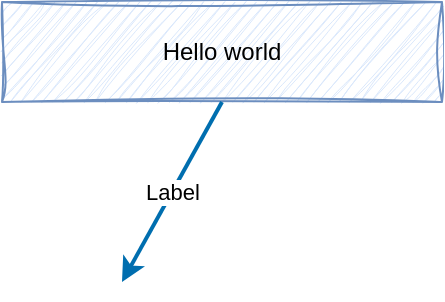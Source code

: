 <mxfile version="21.1.5" type="github">
  <diagram name="Page-1" id="hSo4cvt8Zcp-u7YNf54k">
    <mxGraphModel dx="922" dy="584" grid="1" gridSize="10" guides="1" tooltips="1" connect="1" arrows="1" fold="1" page="1" pageScale="1" pageWidth="827" pageHeight="1169" math="0" shadow="0">
      <root>
        <mxCell id="0" />
        <mxCell id="1" parent="0" />
        <mxCell id="3Ihl6nKG7Y-Me9rr375p-2" value="Hello world" style="rounded=0;whiteSpace=wrap;html=1;shadow=0;glass=0;sketch=1;jiggle=2;fillStyle=auto;curveFitting=1;strokeColor=#6c8ebf;strokeWidth=1;fontFamily=Helvetica;fontSize=12;fontColor=default;fillColor=#dae8fc;" vertex="1" parent="1">
          <mxGeometry x="110" y="90" width="220" height="50" as="geometry" />
        </mxCell>
        <mxCell id="3Ihl6nKG7Y-Me9rr375p-3" value="" style="endArrow=classic;html=1;rounded=0;strokeWidth=2;fillColor=#1ba1e2;strokeColor=#006EAF;exitX=0.5;exitY=1;exitDx=0;exitDy=0;" edge="1" source="3Ihl6nKG7Y-Me9rr375p-2" parent="1">
          <mxGeometry relative="1" as="geometry">
            <mxPoint x="140" y="230" as="sourcePoint" />
            <mxPoint x="170" y="230" as="targetPoint" />
          </mxGeometry>
        </mxCell>
        <mxCell id="3Ihl6nKG7Y-Me9rr375p-4" value="Label" style="edgeLabel;resizable=0;html=1;align=center;verticalAlign=middle;" connectable="0" vertex="1" parent="3Ihl6nKG7Y-Me9rr375p-3">
          <mxGeometry relative="1" as="geometry" />
        </mxCell>
      </root>
    </mxGraphModel>
  </diagram>
</mxfile>
